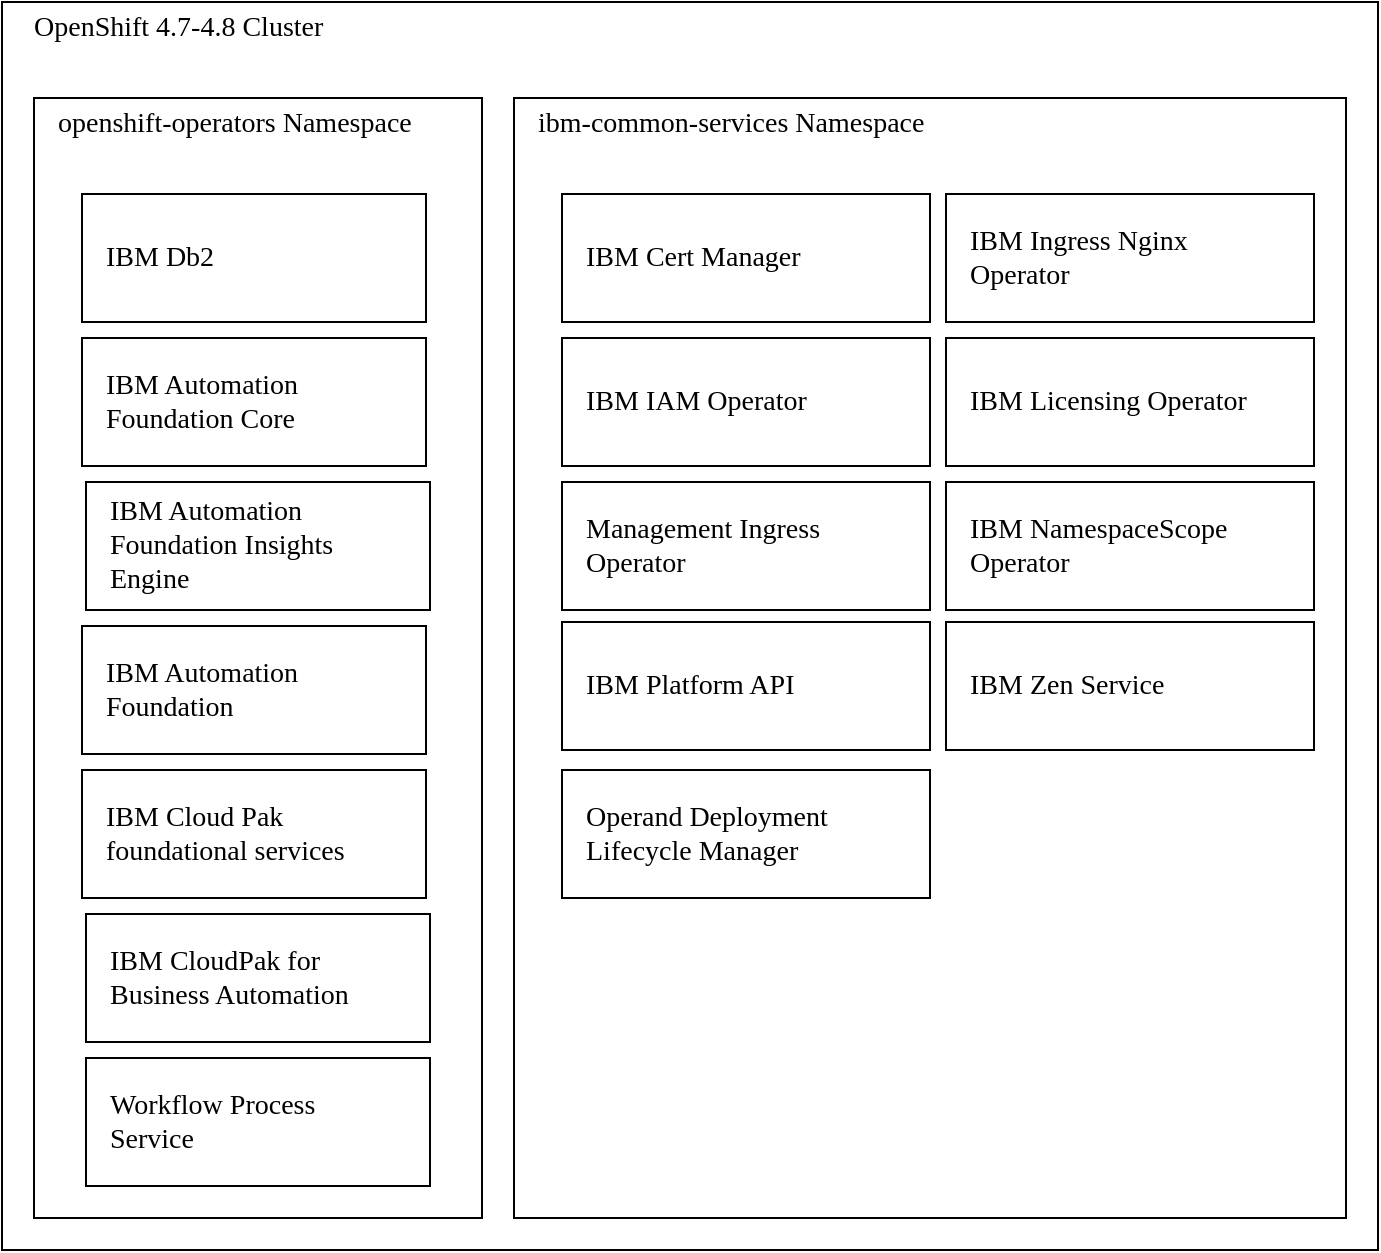 ﻿<mxfile>
    <diagram id="83y0MOkiJkxG6SyOIDsj" name="Page-1">
        <mxGraphModel dx="749" dy="533" grid="1" gridSize="8" guides="1" tooltips="1" connect="1" arrows="1" fold="1" page="1" pageScale="1" pageWidth="1169" pageHeight="827" background="#ffffff" math="0" shadow="0">
            <root>
                <MiscDiagram modelType="MiscDiagram" lastModifiedUserId="dbush@ibm.com" description="" lastModified="2022-01-26T00:01:51Z" _id="miscdiagram_SykydLGtF" label="CP4BA Operators" id="0">
                    <mxCell/>
                </MiscDiagram>
                <mxCell id="1" parent="0"/>
                <UserObject placeholders="1" label="&lt;span style=&quot;font-family: &amp;#34;ibm plex sans&amp;#34;&quot;&gt;OpenShift 4.7-4.8 Cluster&lt;/span&gt;" Icon-Name="logo--openshift" id="miscdiagram_SykydLGtF_23dyQYPbPqtd">
                    <mxCell style="shape=mxgraph.ibm2mondrian.base;shapeType=pg;shapeLayout=expanded;colorFamily=green;colorBackground=noColor:noColor;strokeWidth=1;html=1;whiteSpace=wrap;metaEdit=1;collapsible=0;recursiveResize=0;expand=0;fontFamily=IBM Plex Sans SmBld;fontColor=#000000;fontSize=14;image=;verticalAlign=top;align=left;spacing=0;spacingLeft=16;spacingRight=16;spacingTop=0;spacingBottom=0;container=1" parent="1" vertex="1">
                        <mxGeometry x="16" y="16" width="688" height="624" as="geometry"/>
                    </mxCell>
                </UserObject>
                <UserObject placeholders="1" label="openshift-operators Namespace" Icon-Name="border--none" id="miscdiagram_SykydLGtF_33dyQYPbRZ32">
                    <mxCell style="shape=mxgraph.ibm2mondrian.base;shapeType=lg;shapeLayout=expanded;colorFamily=green;colorBackground=noColor:noColor;html=1;whiteSpace=wrap;metaEdit=1;strokeWidth=1;collapsible=0;recursiveResize=0;expand=0;fontFamily=IBM Plex Sans;fontColor=#000000;fontSize=14;image=;verticalAlign=top;align=left;spacing=0;spacingLeft=12;spacingRight=16;spacingTop=0;spacingBottom=0;container=1" parent="miscdiagram_SykydLGtF_23dyQYPbPqtd" vertex="1">
                        <mxGeometry x="16" y="48" width="224" height="560" as="geometry"/>
                    </mxCell>
                </UserObject>
                <UserObject placeholders="1" label="IBM Db2" Icon-Name="cube" _id="userobject_3666Oknkavl" id="miscdiagram_SykydLGtF_43dyQYPbBDBc">
                    <mxCell style="shape=mxgraph.ibm2mondrian.base;shapeType=lg;shapeLayout=expanded;colorFamily=green;colorBackground=noColor:noColor;html=1;whiteSpace=wrap;metaEdit=1;strokeWidth=1;collapsible=0;recursiveResize=0;expand=0;fontFamily=IBM Plex Sans;fontColor=#000000;fontSize=14;image=;verticalAlign=middle;align=left;spacing=0;spacingLeft=12;spacingRight=16;spacingTop=0;spacingBottom=0;container=1" parent="miscdiagram_SykydLGtF_33dyQYPbRZ32" vertex="1">
                        <mxGeometry x="24" y="48" width="172" height="64" as="geometry"/>
                    </mxCell>
                </UserObject>
                <UserObject placeholders="1" label="IBM Automation Foundation Core" Icon-Name="cube" _id="userobject_3667dpUiJf2" id="miscdiagram_SykydLGtF_53dyQYPbdy4U">
                    <mxCell style="shape=mxgraph.ibm2mondrian.base;shapeType=lg;shapeLayout=expanded;colorFamily=green;colorBackground=noColor:noColor;html=1;whiteSpace=wrap;metaEdit=1;strokeWidth=1;collapsible=0;recursiveResize=0;expand=0;fontFamily=IBM Plex Sans;fontColor=#000000;fontSize=14;image=;verticalAlign=middle;align=left;spacing=0;spacingLeft=12;spacingRight=16;spacingTop=0;spacingBottom=0;container=1" parent="miscdiagram_SykydLGtF_33dyQYPbRZ32" vertex="1">
                        <mxGeometry x="24" y="120" width="172" height="64" as="geometry"/>
                    </mxCell>
                </UserObject>
                <UserObject placeholders="1" label="IBM Automation Foundation" Icon-Name="cube" _id="userobject_3667mdD737Q" id="miscdiagram_SykydLGtF_63dyQYPbAscZ">
                    <mxCell style="shape=mxgraph.ibm2mondrian.base;shapeType=lg;shapeLayout=expanded;colorFamily=green;colorBackground=noColor:noColor;html=1;whiteSpace=wrap;metaEdit=1;strokeWidth=1;collapsible=0;recursiveResize=0;expand=0;fontFamily=IBM Plex Sans;fontColor=#000000;fontSize=14;image=;verticalAlign=middle;align=left;spacing=0;spacingLeft=12;spacingRight=16;spacingTop=0;spacingBottom=0;container=1" parent="miscdiagram_SykydLGtF_33dyQYPbRZ32" vertex="1">
                        <mxGeometry x="24" y="264" width="172" height="64" as="geometry"/>
                    </mxCell>
                </UserObject>
                <UserObject placeholders="1" label="IBM Cloud Pak foundational services" Icon-Name="cube" _id="userobject_36OWko64QQ0" id="miscdiagram_SykydLGtF_73dyQYPb4JDY">
                    <mxCell style="shape=mxgraph.ibm2mondrian.base;shapeType=lg;shapeLayout=expanded;colorFamily=green;colorBackground=noColor:noColor;html=1;whiteSpace=wrap;metaEdit=1;strokeWidth=1;collapsible=0;recursiveResize=0;expand=0;fontFamily=IBM Plex Sans;fontColor=#000000;fontSize=14;image=;verticalAlign=middle;align=left;spacing=0;spacingLeft=12;spacingRight=16;spacingTop=0;spacingBottom=0;container=1" parent="miscdiagram_SykydLGtF_33dyQYPbRZ32" vertex="1">
                        <mxGeometry x="24" y="336" width="172" height="64" as="geometry"/>
                    </mxCell>
                </UserObject>
                <UserObject placeholders="1" label="IBM CloudPak for Business Automation" Icon-Name="cube" _id="userobject_3667Aq2Y8bL" id="miscdiagram_SykydLGtF_83dyQYPbUj43">
                    <mxCell style="shape=mxgraph.ibm2mondrian.base;shapeType=lg;shapeLayout=expanded;colorFamily=green;colorBackground=noColor:noColor;html=1;whiteSpace=wrap;metaEdit=1;strokeWidth=1;collapsible=0;recursiveResize=0;expand=0;fontFamily=IBM Plex Sans;fontColor=#000000;fontSize=14;image=;verticalAlign=middle;align=left;spacing=0;spacingLeft=12;spacingRight=16;spacingTop=0;spacingBottom=0;container=1" parent="miscdiagram_SykydLGtF_33dyQYPbRZ32" vertex="1">
                        <mxGeometry x="26" y="408" width="172" height="64" as="geometry"/>
                    </mxCell>
                </UserObject>
                <UserObject placeholders="1" label="IBM Automation Foundation Insights Engine" Icon-Name="cube" _id="userobject_3al9FyOdCgo" id="miscdiagram_SykydLGtF_93dyQYPbPFQu">
                    <mxCell style="shape=mxgraph.ibm2mondrian.base;shapeType=lg;shapeLayout=expanded;colorFamily=green;colorBackground=noColor:noColor;html=1;whiteSpace=wrap;metaEdit=1;strokeWidth=1;collapsible=0;recursiveResize=0;expand=0;fontFamily=IBM Plex Sans;fontColor=#000000;fontSize=14;image=;verticalAlign=middle;align=left;spacing=0;spacingLeft=12;spacingRight=16;spacingTop=0;spacingBottom=0;container=1" parent="miscdiagram_SykydLGtF_33dyQYPbRZ32" vertex="1">
                        <mxGeometry x="26" y="192" width="172" height="64" as="geometry"/>
                    </mxCell>
                </UserObject>
                <UserObject placeholders="1" label="Workflow Process Service" Icon-Name="cube" _id="userobject_3ala3IGuZMp" id="miscdiagram_SykydLGtF_103dyQYPbFXi4">
                    <mxCell style="shape=mxgraph.ibm2mondrian.base;shapeType=lg;shapeLayout=expanded;colorFamily=green;colorBackground=noColor:noColor;html=1;whiteSpace=wrap;metaEdit=1;strokeWidth=1;collapsible=0;recursiveResize=0;expand=0;fontFamily=IBM Plex Sans;fontColor=#000000;fontSize=14;image=;verticalAlign=middle;align=left;spacing=0;spacingLeft=12;spacingRight=16;spacingTop=0;spacingBottom=0;container=1" parent="miscdiagram_SykydLGtF_33dyQYPbRZ32" vertex="1">
                        <mxGeometry x="26" y="480" width="172" height="64" as="geometry"/>
                    </mxCell>
                </UserObject>
                <UserObject placeholders="1" label="ibm-common-services Namespace" Icon-Name="border--none" _id="userobject_388R2PyyBxP" id="miscdiagram_SykydLGtF_113dyQYPbHiLp">
                    <mxCell style="shape=mxgraph.ibm2mondrian.base;shapeType=lg;shapeLayout=expanded;colorFamily=green;colorBackground=noColor:noColor;html=1;whiteSpace=wrap;metaEdit=1;strokeWidth=1;collapsible=0;recursiveResize=0;expand=0;fontFamily=IBM Plex Sans;fontColor=#000000;fontSize=14;image=;verticalAlign=top;align=left;spacing=0;spacingLeft=12;spacingRight=16;spacingTop=0;spacingBottom=0;container=1" parent="miscdiagram_SykydLGtF_23dyQYPbPqtd" vertex="1">
                        <mxGeometry x="256" y="48" width="416" height="560" as="geometry"/>
                    </mxCell>
                </UserObject>
                <UserObject placeholders="1" label="IBM Cert Manager" Icon-Name="cube" _id="userobject_388R2PyJ1hd" id="miscdiagram_SykydLGtF_123dyQYPb0PjZ">
                    <mxCell style="shape=mxgraph.ibm2mondrian.base;shapeType=lg;shapeLayout=expanded;colorFamily=green;colorBackground=noColor:noColor;html=1;whiteSpace=wrap;metaEdit=1;strokeWidth=1;collapsible=0;recursiveResize=0;expand=0;fontFamily=IBM Plex Sans;fontColor=#000000;fontSize=14;image=;verticalAlign=middle;align=left;spacing=0;spacingLeft=12;spacingRight=16;spacingTop=0;spacingBottom=0;container=1" parent="miscdiagram_SykydLGtF_113dyQYPbHiLp" vertex="1">
                        <mxGeometry x="24" y="48" width="184" height="64" as="geometry"/>
                    </mxCell>
                </UserObject>
                <UserObject placeholders="1" label="IBM Licensing Operator" Icon-Name="cube" _id="userobject_388R2PyWB7r" id="miscdiagram_SykydLGtF_133dyQYPbH4CV">
                    <mxCell style="shape=mxgraph.ibm2mondrian.base;shapeType=lg;shapeLayout=expanded;colorFamily=green;colorBackground=noColor:noColor;html=1;whiteSpace=wrap;metaEdit=1;strokeWidth=1;collapsible=0;recursiveResize=0;expand=0;fontFamily=IBM Plex Sans;fontColor=#000000;fontSize=14;image=;verticalAlign=middle;align=left;spacing=0;spacingLeft=12;spacingRight=16;spacingTop=0;spacingBottom=0;container=1" parent="miscdiagram_SykydLGtF_113dyQYPbHiLp" vertex="1">
                        <mxGeometry x="216" y="120" width="184" height="64" as="geometry"/>
                    </mxCell>
                </UserObject>
                <UserObject placeholders="1" label="IBM Ingress Nginx Operator" Icon-Name="cube" _id="userobject_388R2PzfsMX" id="miscdiagram_SykydLGtF_143dyQYPb5If0">
                    <mxCell style="shape=mxgraph.ibm2mondrian.base;shapeType=lg;shapeLayout=expanded;colorFamily=green;colorBackground=noColor:noColor;html=1;whiteSpace=wrap;metaEdit=1;strokeWidth=1;collapsible=0;recursiveResize=0;expand=0;fontFamily=IBM Plex Sans;fontColor=#000000;fontSize=14;image=;verticalAlign=middle;align=left;spacing=0;spacingLeft=12;spacingRight=16;spacingTop=0;spacingBottom=0;container=1" parent="miscdiagram_SykydLGtF_113dyQYPbHiLp" vertex="1">
                        <mxGeometry x="216" y="48" width="184" height="64" as="geometry"/>
                    </mxCell>
                </UserObject>
                <UserObject placeholders="1" label="Management Ingress Operator" Icon-Name="cube" _id="userobject_388RBWpkaOH" id="miscdiagram_SykydLGtF_153dyQYPb2ubt">
                    <mxCell style="shape=mxgraph.ibm2mondrian.base;shapeType=lg;shapeLayout=expanded;colorFamily=green;colorBackground=noColor:noColor;html=1;whiteSpace=wrap;metaEdit=1;strokeWidth=1;collapsible=0;recursiveResize=0;expand=0;fontFamily=IBM Plex Sans;fontColor=#000000;fontSize=14;image=;verticalAlign=middle;align=left;spacing=0;spacingLeft=12;spacingRight=16;spacingTop=0;spacingBottom=0;container=1" parent="miscdiagram_SykydLGtF_113dyQYPbHiLp" vertex="1">
                        <mxGeometry x="24" y="192" width="184" height="64" as="geometry"/>
                    </mxCell>
                </UserObject>
                <UserObject placeholders="1" label="IBM NamespaceScope Operator" Icon-Name="cube" _id="userobject_388RE8OeqbW" id="miscdiagram_SykydLGtF_163dyQYPb3tT2">
                    <mxCell style="shape=mxgraph.ibm2mondrian.base;shapeType=lg;shapeLayout=expanded;colorFamily=green;colorBackground=noColor:noColor;html=1;whiteSpace=wrap;metaEdit=1;strokeWidth=1;collapsible=0;recursiveResize=0;expand=0;fontFamily=IBM Plex Sans;fontColor=#000000;fontSize=14;image=;verticalAlign=middle;align=left;spacing=0;spacingLeft=12;spacingRight=16;spacingTop=0;spacingBottom=0;container=1" parent="miscdiagram_SykydLGtF_113dyQYPbHiLp" vertex="1">
                        <mxGeometry x="216" y="192" width="184" height="64" as="geometry"/>
                    </mxCell>
                </UserObject>
                <UserObject placeholders="1" label="IBM Platform API" Icon-Name="cube" _id="userobject_388RGkicwOs" id="miscdiagram_SykydLGtF_173dyQYPbhHBo">
                    <mxCell style="shape=mxgraph.ibm2mondrian.base;shapeType=lg;shapeLayout=expanded;colorFamily=green;colorBackground=noColor:noColor;html=1;whiteSpace=wrap;metaEdit=1;strokeWidth=1;collapsible=0;recursiveResize=0;expand=0;fontFamily=IBM Plex Sans;fontColor=#000000;fontSize=14;image=;verticalAlign=middle;align=left;spacing=0;spacingLeft=12;spacingRight=16;spacingTop=0;spacingBottom=0;container=1" parent="miscdiagram_SykydLGtF_113dyQYPbHiLp" vertex="1">
                        <mxGeometry x="24" y="262" width="184" height="64" as="geometry"/>
                    </mxCell>
                </UserObject>
                <UserObject placeholders="1" label="Operand Deployment Lifecycle Manager" Icon-Name="cube" _id="userobject_388RXMCWQQA" id="miscdiagram_SykydLGtF_183dyQYPbwJmy">
                    <mxCell style="shape=mxgraph.ibm2mondrian.base;shapeType=lg;shapeLayout=expanded;colorFamily=green;colorBackground=noColor:noColor;html=1;whiteSpace=wrap;metaEdit=1;strokeWidth=1;collapsible=0;recursiveResize=0;expand=0;fontFamily=IBM Plex Sans;fontColor=#000000;fontSize=14;image=;verticalAlign=middle;align=left;spacing=0;spacingLeft=12;spacingRight=16;spacingTop=0;spacingBottom=0;container=1" parent="miscdiagram_SykydLGtF_113dyQYPbHiLp" vertex="1">
                        <mxGeometry x="24" y="336" width="184" height="64" as="geometry"/>
                    </mxCell>
                </UserObject>
                <UserObject placeholders="1" label="IBM Zen Service" Icon-Name="cube" _id="userobject_388RXe6LIe6" id="miscdiagram_SykydLGtF_193dyQYPb131R">
                    <mxCell style="shape=mxgraph.ibm2mondrian.base;shapeType=lg;shapeLayout=expanded;colorFamily=green;colorBackground=noColor:noColor;html=1;whiteSpace=wrap;metaEdit=1;strokeWidth=1;collapsible=0;recursiveResize=0;expand=0;fontFamily=IBM Plex Sans;fontColor=#000000;fontSize=14;image=;verticalAlign=middle;align=left;spacing=0;spacingLeft=12;spacingRight=16;spacingTop=0;spacingBottom=0;container=1" parent="miscdiagram_SykydLGtF_113dyQYPbHiLp" vertex="1">
                        <mxGeometry x="216" y="262" width="184" height="64" as="geometry"/>
                    </mxCell>
                </UserObject>
                <UserObject placeholders="1" label="IBM IAM Operator" Icon-Name="cube" _id="userobject_3alaD8Y9qzN" id="miscdiagram_SykydLGtF_203dyQYPbis97">
                    <mxCell style="shape=mxgraph.ibm2mondrian.base;shapeType=lg;shapeLayout=expanded;colorFamily=green;colorBackground=noColor:noColor;html=1;whiteSpace=wrap;metaEdit=1;strokeWidth=1;collapsible=0;recursiveResize=0;expand=0;fontFamily=IBM Plex Sans;fontColor=#000000;fontSize=14;image=;verticalAlign=middle;align=left;spacing=0;spacingLeft=12;spacingRight=16;spacingTop=0;spacingBottom=0;container=1" parent="miscdiagram_SykydLGtF_113dyQYPbHiLp" vertex="1">
                        <mxGeometry x="24" y="120" width="184" height="64" as="geometry"/>
                    </mxCell>
                </UserObject>
            </root>
        </mxGraphModel>
    </diagram>
</mxfile>